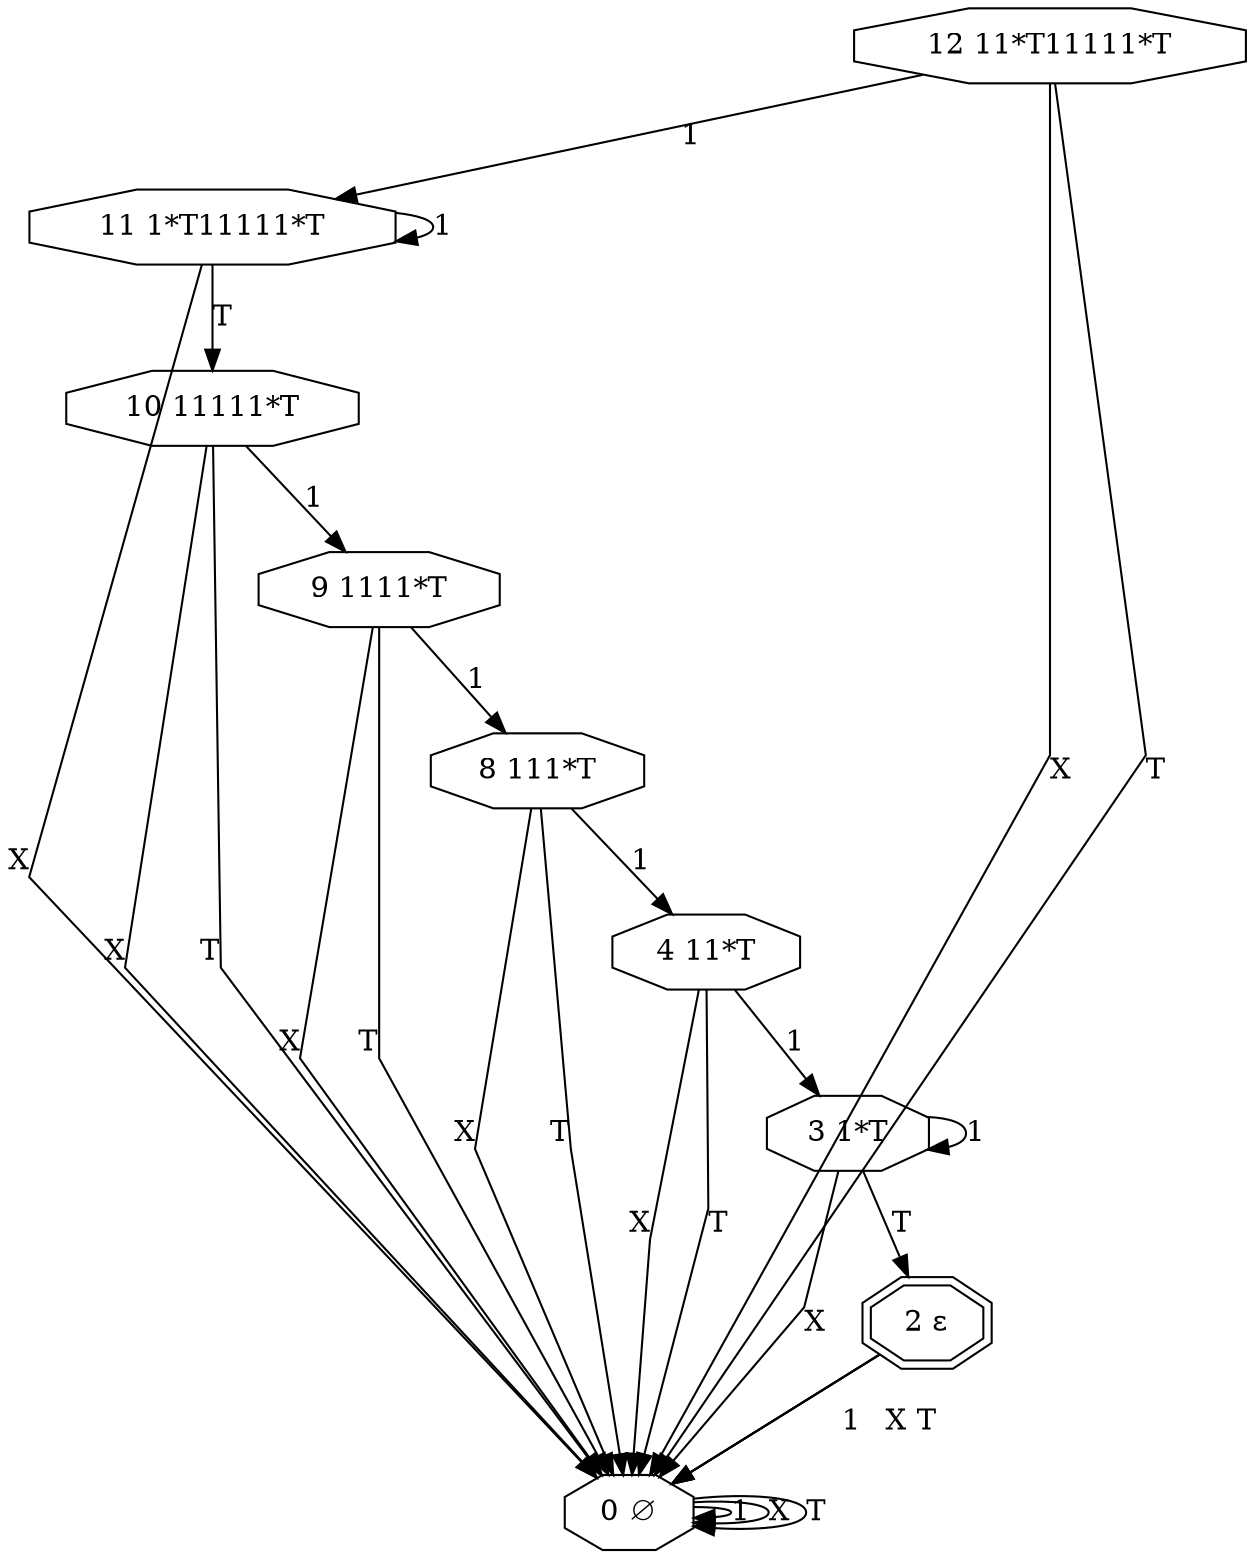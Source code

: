 digraph g
{
graph [ splines = false ] 
12 [shape=octagon label="12 11*T11111*T"]
12 -> 11 [label=1] 
12 -> 0 [label=X] 
12 -> 0 [label=T] 
11 [shape=octagon label="11 1*T11111*T"]
11 -> 11 [label=1] 
11 -> 0 [label=X] 
11 -> 10 [label=T] 
0 [shape=octagon label="0 &#8709;"]
0 -> 0 [label=1] 
0 -> 0 [label=X] 
0 -> 0 [label=T] 
10 [shape=octagon label="10 11111*T"]
10 -> 9 [label=1] 
10 -> 0 [label=X] 
10 -> 0 [label=T] 
9 [shape=octagon label="9 1111*T"]
9 -> 8 [label=1] 
9 -> 0 [label=X] 
9 -> 0 [label=T] 
8 [shape=octagon label="8 111*T"]
8 -> 4 [label=1] 
8 -> 0 [label=X] 
8 -> 0 [label=T] 
4 [shape=octagon label="4 11*T"]
4 -> 3 [label=1] 
4 -> 0 [label=X] 
4 -> 0 [label=T] 
3 [shape=octagon label="3 1*T"]
3 -> 3 [label=1] 
3 -> 0 [label=X] 
3 -> 2 [label=T] 
2 [shape=doubleoctagon label="2 &#949;"]
2 -> 0 [label=1] 
2 -> 0 [label=X] 
2 -> 0 [label=T] 
}
